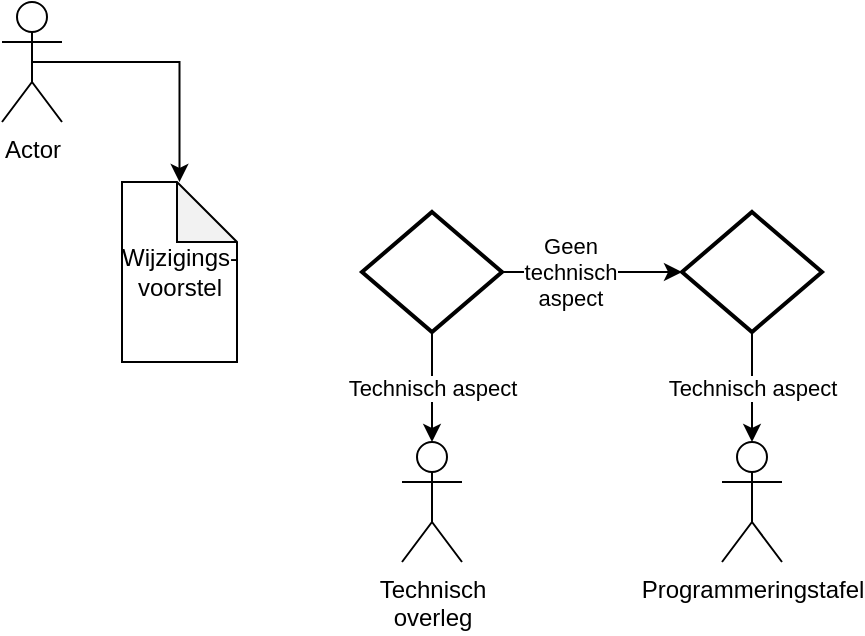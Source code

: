 <mxfile version="16.6.5" type="github">
  <diagram id="C5RBs43oDa-KdzZeNtuy" name="Page-1">
    <mxGraphModel dx="764" dy="680" grid="1" gridSize="10" guides="1" tooltips="1" connect="1" arrows="1" fold="1" page="1" pageScale="1" pageWidth="827" pageHeight="1169" math="0" shadow="0">
      <root>
        <mxCell id="WIyWlLk6GJQsqaUBKTNV-0" />
        <mxCell id="WIyWlLk6GJQsqaUBKTNV-1" parent="WIyWlLk6GJQsqaUBKTNV-0" />
        <mxCell id="Ke3yO8ylyBoG3ne6M-2E-4" value="" style="edgeStyle=orthogonalEdgeStyle;rounded=0;orthogonalLoop=1;jettySize=auto;html=1;exitX=0.5;exitY=0.5;exitDx=0;exitDy=0;exitPerimeter=0;" parent="WIyWlLk6GJQsqaUBKTNV-1" source="Ke3yO8ylyBoG3ne6M-2E-0" target="Ke3yO8ylyBoG3ne6M-2E-1" edge="1">
          <mxGeometry relative="1" as="geometry">
            <mxPoint x="120" y="150" as="sourcePoint" />
          </mxGeometry>
        </mxCell>
        <mxCell id="Ke3yO8ylyBoG3ne6M-2E-0" value="Actor" style="shape=umlActor;verticalLabelPosition=bottom;verticalAlign=top;html=1;outlineConnect=0;" parent="WIyWlLk6GJQsqaUBKTNV-1" vertex="1">
          <mxGeometry x="20" y="40" width="30" height="60" as="geometry" />
        </mxCell>
        <mxCell id="Ke3yO8ylyBoG3ne6M-2E-1" value="Wijzigings-voorstel" style="shape=note;whiteSpace=wrap;html=1;backgroundOutline=1;darkOpacity=0.05;" parent="WIyWlLk6GJQsqaUBKTNV-1" vertex="1">
          <mxGeometry x="80" y="130" width="57.5" height="90" as="geometry" />
        </mxCell>
        <mxCell id="Ke3yO8ylyBoG3ne6M-2E-9" value="" style="strokeWidth=2;html=1;shape=mxgraph.flowchart.decision;whiteSpace=wrap;" parent="WIyWlLk6GJQsqaUBKTNV-1" vertex="1">
          <mxGeometry x="200" y="145" width="70" height="60" as="geometry" />
        </mxCell>
        <mxCell id="Ke3yO8ylyBoG3ne6M-2E-11" value="Technisch&lt;br&gt;overleg" style="shape=umlActor;verticalLabelPosition=bottom;verticalAlign=top;html=1;outlineConnect=0;" parent="WIyWlLk6GJQsqaUBKTNV-1" vertex="1">
          <mxGeometry x="220" y="260" width="30" height="60" as="geometry" />
        </mxCell>
        <mxCell id="Ke3yO8ylyBoG3ne6M-2E-13" value="Technisch aspect" style="edgeStyle=segmentEdgeStyle;endArrow=classic;html=1;rounded=0;exitX=0.5;exitY=1;exitDx=0;exitDy=0;exitPerimeter=0;entryX=0.5;entryY=0;entryDx=0;entryDy=0;entryPerimeter=0;" parent="WIyWlLk6GJQsqaUBKTNV-1" source="Ke3yO8ylyBoG3ne6M-2E-9" target="Ke3yO8ylyBoG3ne6M-2E-11" edge="1">
          <mxGeometry width="50" height="50" relative="1" as="geometry">
            <mxPoint x="370" y="370" as="sourcePoint" />
            <mxPoint x="420" y="320" as="targetPoint" />
          </mxGeometry>
        </mxCell>
        <mxCell id="Ke3yO8ylyBoG3ne6M-2E-14" value="" style="strokeWidth=2;html=1;shape=mxgraph.flowchart.decision;whiteSpace=wrap;" parent="WIyWlLk6GJQsqaUBKTNV-1" vertex="1">
          <mxGeometry x="360" y="145" width="70" height="60" as="geometry" />
        </mxCell>
        <mxCell id="Ke3yO8ylyBoG3ne6M-2E-15" value="" style="edgeStyle=segmentEdgeStyle;endArrow=classic;html=1;rounded=0;exitX=1;exitY=0.5;exitDx=0;exitDy=0;exitPerimeter=0;entryX=0;entryY=0.5;entryDx=0;entryDy=0;entryPerimeter=0;" parent="WIyWlLk6GJQsqaUBKTNV-1" source="Ke3yO8ylyBoG3ne6M-2E-9" target="Ke3yO8ylyBoG3ne6M-2E-14" edge="1">
          <mxGeometry width="50" height="50" relative="1" as="geometry">
            <mxPoint x="310" y="290" as="sourcePoint" />
            <mxPoint x="360" y="240" as="targetPoint" />
          </mxGeometry>
        </mxCell>
        <mxCell id="Ke3yO8ylyBoG3ne6M-2E-16" value="Geen &lt;br&gt;technisch &lt;br&gt;aspect" style="edgeLabel;html=1;align=center;verticalAlign=middle;resizable=0;points=[];" parent="Ke3yO8ylyBoG3ne6M-2E-15" vertex="1" connectable="0">
          <mxGeometry x="-0.244" relative="1" as="geometry">
            <mxPoint as="offset" />
          </mxGeometry>
        </mxCell>
        <mxCell id="Ke3yO8ylyBoG3ne6M-2E-17" value="Programmeringstafel" style="shape=umlActor;verticalLabelPosition=bottom;verticalAlign=top;html=1;outlineConnect=0;" parent="WIyWlLk6GJQsqaUBKTNV-1" vertex="1">
          <mxGeometry x="380" y="260" width="30" height="60" as="geometry" />
        </mxCell>
        <mxCell id="Ke3yO8ylyBoG3ne6M-2E-19" value="Technisch aspect" style="edgeStyle=segmentEdgeStyle;endArrow=classic;html=1;rounded=0;exitX=0.5;exitY=1;exitDx=0;exitDy=0;exitPerimeter=0;" parent="WIyWlLk6GJQsqaUBKTNV-1" source="Ke3yO8ylyBoG3ne6M-2E-14" target="Ke3yO8ylyBoG3ne6M-2E-17" edge="1">
          <mxGeometry width="50" height="50" relative="1" as="geometry">
            <mxPoint x="245" y="215" as="sourcePoint" />
            <mxPoint x="245" y="270" as="targetPoint" />
          </mxGeometry>
        </mxCell>
      </root>
    </mxGraphModel>
  </diagram>
</mxfile>
